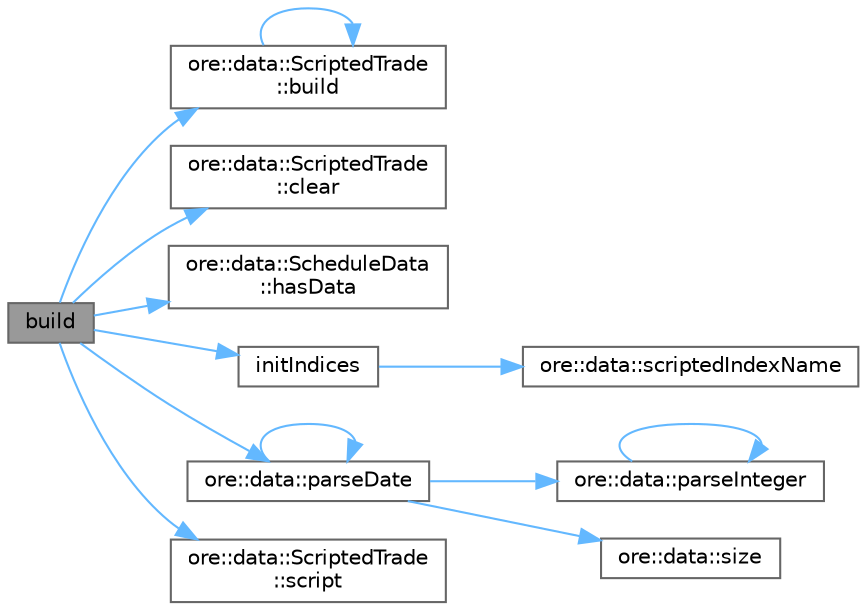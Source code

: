 digraph "build"
{
 // INTERACTIVE_SVG=YES
 // LATEX_PDF_SIZE
  bgcolor="transparent";
  edge [fontname=Helvetica,fontsize=10,labelfontname=Helvetica,labelfontsize=10];
  node [fontname=Helvetica,fontsize=10,shape=box,height=0.2,width=0.4];
  rankdir="LR";
  Node1 [label="build",height=0.2,width=0.4,color="gray40", fillcolor="grey60", style="filled", fontcolor="black",tooltip=" "];
  Node1 -> Node2 [color="steelblue1",style="solid"];
  Node2 [label="ore::data::ScriptedTrade\l::build",height=0.2,width=0.4,color="grey40", fillcolor="white", style="filled",URL="$classore_1_1data_1_1_scripted_trade.html#af7b69d5b18d278257927e32b10a23ee6",tooltip=" "];
  Node2 -> Node2 [color="steelblue1",style="solid"];
  Node1 -> Node3 [color="steelblue1",style="solid"];
  Node3 [label="ore::data::ScriptedTrade\l::clear",height=0.2,width=0.4,color="grey40", fillcolor="white", style="filled",URL="$classore_1_1data_1_1_scripted_trade.html#ac8bb3912a3ce86b15842e79d0b421204",tooltip=" "];
  Node1 -> Node4 [color="steelblue1",style="solid"];
  Node4 [label="ore::data::ScheduleData\l::hasData",height=0.2,width=0.4,color="grey40", fillcolor="white", style="filled",URL="$classore_1_1data_1_1_schedule_data.html#a314b19ebe3b2ce78e9df49fee95c21dd",tooltip="Check if has any dates/rules/derived schedules."];
  Node1 -> Node5 [color="steelblue1",style="solid"];
  Node5 [label="initIndices",height=0.2,width=0.4,color="grey40", fillcolor="white", style="filled",URL="$classore_1_1data_1_1_best_entry_option.html#a207c6701b5856e4a18bf06f71ce54287",tooltip=" "];
  Node5 -> Node6 [color="steelblue1",style="solid"];
  Node6 [label="ore::data::scriptedIndexName",height=0.2,width=0.4,color="grey40", fillcolor="white", style="filled",URL="$namespaceore_1_1data.html#a425a020b34a447b90e7656c00c54d2db",tooltip=" "];
  Node1 -> Node7 [color="steelblue1",style="solid"];
  Node7 [label="ore::data::parseDate",height=0.2,width=0.4,color="grey40", fillcolor="white", style="filled",URL="$group__utilities.html#ga59b5fdda574d90facae95dec2d13040d",tooltip="Convert std::string to QuantLib::Date."];
  Node7 -> Node7 [color="steelblue1",style="solid"];
  Node7 -> Node8 [color="steelblue1",style="solid"];
  Node8 [label="ore::data::parseInteger",height=0.2,width=0.4,color="grey40", fillcolor="white", style="filled",URL="$group__utilities.html#gaecd67eda4fb5f4859bb8f6d383547721",tooltip="Convert text to QuantLib::Integer."];
  Node8 -> Node8 [color="steelblue1",style="solid"];
  Node7 -> Node9 [color="steelblue1",style="solid"];
  Node9 [label="ore::data::size",height=0.2,width=0.4,color="grey40", fillcolor="white", style="filled",URL="$namespaceore_1_1data.html#a777e216dee6069b548bb87da7152699e",tooltip=" "];
  Node1 -> Node10 [color="steelblue1",style="solid"];
  Node10 [label="ore::data::ScriptedTrade\l::script",height=0.2,width=0.4,color="grey40", fillcolor="white", style="filled",URL="$classore_1_1data_1_1_scripted_trade.html#a155e3d66e4cc42c763096da60a0ad288",tooltip=" "];
}
